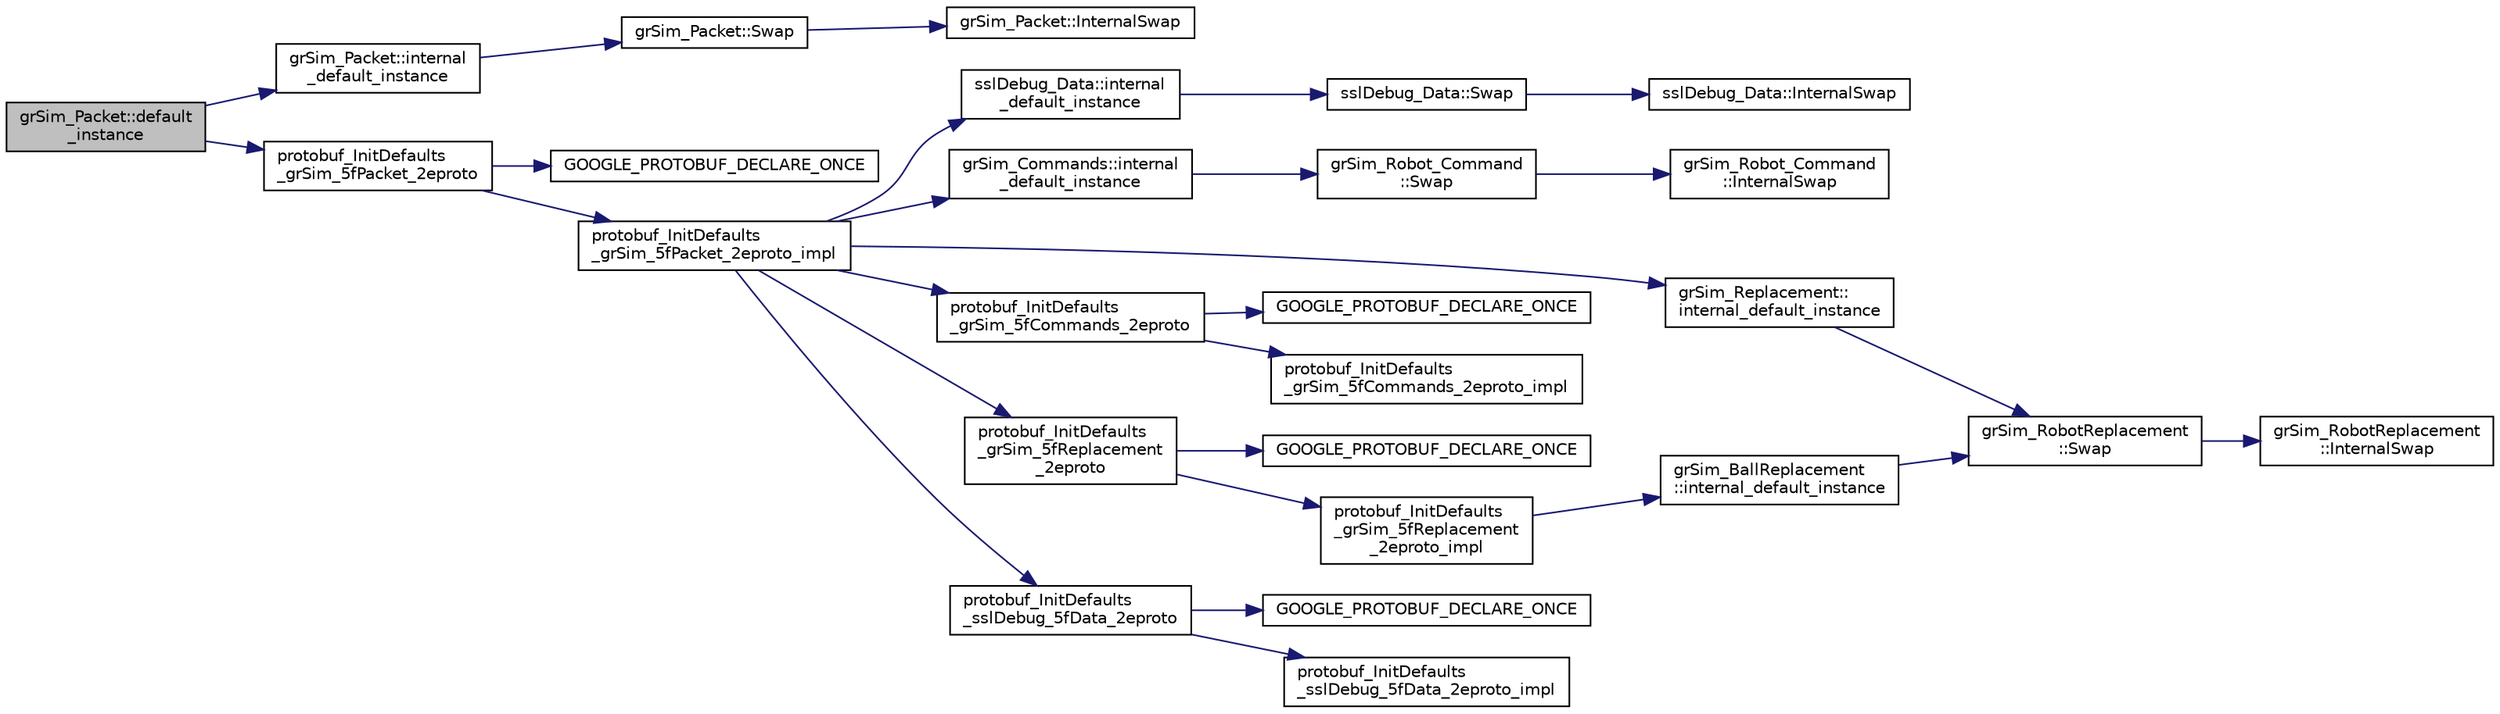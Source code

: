 digraph "grSim_Packet::default_instance"
{
 // INTERACTIVE_SVG=YES
  edge [fontname="Helvetica",fontsize="10",labelfontname="Helvetica",labelfontsize="10"];
  node [fontname="Helvetica",fontsize="10",shape=record];
  rankdir="LR";
  Node1 [label="grSim_Packet::default\l_instance",height=0.2,width=0.4,color="black", fillcolor="grey75", style="filled", fontcolor="black"];
  Node1 -> Node2 [color="midnightblue",fontsize="10",style="solid",fontname="Helvetica"];
  Node2 [label="grSim_Packet::internal\l_default_instance",height=0.2,width=0.4,color="black", fillcolor="white", style="filled",URL="$d3/db5/classgr_sim___packet.html#aa9a4f3205610bb00021e15b1359e7471"];
  Node2 -> Node3 [color="midnightblue",fontsize="10",style="solid",fontname="Helvetica"];
  Node3 [label="grSim_Packet::Swap",height=0.2,width=0.4,color="black", fillcolor="white", style="filled",URL="$d3/db5/classgr_sim___packet.html#aa52803212a08633a490fd6bd93e7e5bd"];
  Node3 -> Node4 [color="midnightblue",fontsize="10",style="solid",fontname="Helvetica"];
  Node4 [label="grSim_Packet::InternalSwap",height=0.2,width=0.4,color="black", fillcolor="white", style="filled",URL="$d3/db5/classgr_sim___packet.html#a5dc99b91ecc2726b4025b210c045f291"];
  Node1 -> Node5 [color="midnightblue",fontsize="10",style="solid",fontname="Helvetica"];
  Node5 [label="protobuf_InitDefaults\l_grSim_5fPacket_2eproto",height=0.2,width=0.4,color="black", fillcolor="white", style="filled",URL="$d3/d11/gr_sim___packet_8pb_8cc.html#aab0b8fa4bcae14fb8f8fac4395bd236d"];
  Node5 -> Node6 [color="midnightblue",fontsize="10",style="solid",fontname="Helvetica"];
  Node6 [label="GOOGLE_PROTOBUF_DECLARE_ONCE",height=0.2,width=0.4,color="black", fillcolor="white", style="filled",URL="$d3/d11/gr_sim___packet_8pb_8cc.html#aa5eb45f12ec448d7221e9642261d487f"];
  Node5 -> Node7 [color="midnightblue",fontsize="10",style="solid",fontname="Helvetica"];
  Node7 [label="protobuf_InitDefaults\l_grSim_5fPacket_2eproto_impl",height=0.2,width=0.4,color="black", fillcolor="white", style="filled",URL="$d3/d11/gr_sim___packet_8pb_8cc.html#aea7882998dc9801ca06f0c5b469db9c9"];
  Node7 -> Node8 [color="midnightblue",fontsize="10",style="solid",fontname="Helvetica"];
  Node8 [label="sslDebug_Data::internal\l_default_instance",height=0.2,width=0.4,color="black", fillcolor="white", style="filled",URL="$d4/d17/classssl_debug___data.html#a6c228149dad67debe9f7bb7ff372e455"];
  Node8 -> Node9 [color="midnightblue",fontsize="10",style="solid",fontname="Helvetica"];
  Node9 [label="sslDebug_Data::Swap",height=0.2,width=0.4,color="black", fillcolor="white", style="filled",URL="$d4/d17/classssl_debug___data.html#af803d7f7fe7f09ef001308777613478e"];
  Node9 -> Node10 [color="midnightblue",fontsize="10",style="solid",fontname="Helvetica"];
  Node10 [label="sslDebug_Data::InternalSwap",height=0.2,width=0.4,color="black", fillcolor="white", style="filled",URL="$d4/d17/classssl_debug___data.html#aaa637191c2ab15c4b8bfe78c6f9b098a"];
  Node7 -> Node11 [color="midnightblue",fontsize="10",style="solid",fontname="Helvetica"];
  Node11 [label="grSim_Commands::internal\l_default_instance",height=0.2,width=0.4,color="black", fillcolor="white", style="filled",URL="$d0/d13/classgr_sim___commands.html#a3098a0a4b94dd42c3be0f6b4bedbf663"];
  Node11 -> Node12 [color="midnightblue",fontsize="10",style="solid",fontname="Helvetica"];
  Node12 [label="grSim_Robot_Command\l::Swap",height=0.2,width=0.4,color="black", fillcolor="white", style="filled",URL="$d1/d68/classgr_sim___robot___command.html#a3308bdb23be31e83cb52dee2b25e000e"];
  Node12 -> Node13 [color="midnightblue",fontsize="10",style="solid",fontname="Helvetica"];
  Node13 [label="grSim_Robot_Command\l::InternalSwap",height=0.2,width=0.4,color="black", fillcolor="white", style="filled",URL="$d1/d68/classgr_sim___robot___command.html#a7b3aa15368c13307afb9bda35340540b"];
  Node7 -> Node14 [color="midnightblue",fontsize="10",style="solid",fontname="Helvetica"];
  Node14 [label="grSim_Replacement::\linternal_default_instance",height=0.2,width=0.4,color="black", fillcolor="white", style="filled",URL="$d0/de6/classgr_sim___replacement.html#a06c10c9606d45b42974d31bb43fcb204"];
  Node14 -> Node15 [color="midnightblue",fontsize="10",style="solid",fontname="Helvetica"];
  Node15 [label="grSim_RobotReplacement\l::Swap",height=0.2,width=0.4,color="black", fillcolor="white", style="filled",URL="$d5/da8/classgr_sim___robot_replacement.html#abd95074604ac37e6efea260e8a420dc1"];
  Node15 -> Node16 [color="midnightblue",fontsize="10",style="solid",fontname="Helvetica"];
  Node16 [label="grSim_RobotReplacement\l::InternalSwap",height=0.2,width=0.4,color="black", fillcolor="white", style="filled",URL="$d5/da8/classgr_sim___robot_replacement.html#a2965b7738fd7b8b18b3bc4fb90972e17"];
  Node7 -> Node17 [color="midnightblue",fontsize="10",style="solid",fontname="Helvetica"];
  Node17 [label="protobuf_InitDefaults\l_grSim_5fCommands_2eproto",height=0.2,width=0.4,color="black", fillcolor="white", style="filled",URL="$dc/d7f/gr_sim___commands_8pb_8cc.html#a2f7dca3b7b526e3d2806f08457d45345"];
  Node17 -> Node18 [color="midnightblue",fontsize="10",style="solid",fontname="Helvetica"];
  Node18 [label="GOOGLE_PROTOBUF_DECLARE_ONCE",height=0.2,width=0.4,color="black", fillcolor="white", style="filled",URL="$dc/d7f/gr_sim___commands_8pb_8cc.html#a1d3ccec64057afcccc8385041a5b5df7"];
  Node17 -> Node19 [color="midnightblue",fontsize="10",style="solid",fontname="Helvetica"];
  Node19 [label="protobuf_InitDefaults\l_grSim_5fCommands_2eproto_impl",height=0.2,width=0.4,color="black", fillcolor="white", style="filled",URL="$dc/d7f/gr_sim___commands_8pb_8cc.html#a77c7a50cc00a4980dd12286d5065de88"];
  Node7 -> Node20 [color="midnightblue",fontsize="10",style="solid",fontname="Helvetica"];
  Node20 [label="protobuf_InitDefaults\l_grSim_5fReplacement\l_2eproto",height=0.2,width=0.4,color="black", fillcolor="white", style="filled",URL="$d5/d9f/gr_sim___replacement_8pb_8cc.html#a1aa297f1fda5abc2ecd022372381811c"];
  Node20 -> Node21 [color="midnightblue",fontsize="10",style="solid",fontname="Helvetica"];
  Node21 [label="GOOGLE_PROTOBUF_DECLARE_ONCE",height=0.2,width=0.4,color="black", fillcolor="white", style="filled",URL="$d5/d9f/gr_sim___replacement_8pb_8cc.html#ab3f7cea136644b490ce480f734b0fb54"];
  Node20 -> Node22 [color="midnightblue",fontsize="10",style="solid",fontname="Helvetica"];
  Node22 [label="protobuf_InitDefaults\l_grSim_5fReplacement\l_2eproto_impl",height=0.2,width=0.4,color="black", fillcolor="white", style="filled",URL="$d5/d9f/gr_sim___replacement_8pb_8cc.html#a71a77741fa159d1aa6a82bbd246a85be"];
  Node22 -> Node23 [color="midnightblue",fontsize="10",style="solid",fontname="Helvetica"];
  Node23 [label="grSim_BallReplacement\l::internal_default_instance",height=0.2,width=0.4,color="black", fillcolor="white", style="filled",URL="$d2/db1/classgr_sim___ball_replacement.html#aa8563d85634520324f3b5f9f8791d381"];
  Node23 -> Node15 [color="midnightblue",fontsize="10",style="solid",fontname="Helvetica"];
  Node7 -> Node24 [color="midnightblue",fontsize="10",style="solid",fontname="Helvetica"];
  Node24 [label="protobuf_InitDefaults\l_sslDebug_5fData_2eproto",height=0.2,width=0.4,color="black", fillcolor="white", style="filled",URL="$de/d3d/ssl_debug___data_8pb_8cc.html#a0070070cfa76c070921a3fc2bc7c388b"];
  Node24 -> Node25 [color="midnightblue",fontsize="10",style="solid",fontname="Helvetica"];
  Node25 [label="GOOGLE_PROTOBUF_DECLARE_ONCE",height=0.2,width=0.4,color="black", fillcolor="white", style="filled",URL="$de/d3d/ssl_debug___data_8pb_8cc.html#adf2e32c6ade40588a9ca6241ec879775"];
  Node24 -> Node26 [color="midnightblue",fontsize="10",style="solid",fontname="Helvetica"];
  Node26 [label="protobuf_InitDefaults\l_sslDebug_5fData_2eproto_impl",height=0.2,width=0.4,color="black", fillcolor="white", style="filled",URL="$de/d3d/ssl_debug___data_8pb_8cc.html#a68c73c3d75dda6d2390f18d60cbb202a"];
}
